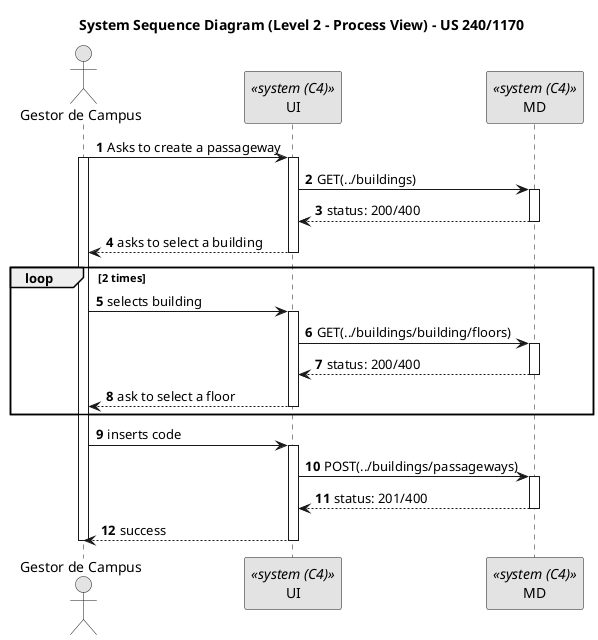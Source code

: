 @startuml
skinparam monochrome true
skinparam packageStyle rectangle
skinparam shadowing false

title System Sequence Diagram (Level 2 - Process View) - US 240/1170
autonumber
actor "Gestor de Campus" as actor
participant "UI" as UI <<system (C4)>>
participant "MD" as MD <<system (C4)>>


actor -> UI : Asks to create a passageway
activate actor
activate UI
UI -> MD: GET(../buildings)
activate MD
MD --> UI: status: 200/400
deactivate MD

UI --> actor: asks to select a building
deactivate UI

loop 2 times
actor -> UI: selects building
activate UI
UI -> MD: GET(../buildings/building/floors)
activate MD
MD --> UI: status: 200/400
deactivate MD
UI --> actor: ask to select a floor
deactivate UI
end

actor -> UI: inserts code
activate UI
UI -> MD: POST(../buildings/passageways)
activate MD
MD --> UI: status: 201/400
deactivate MD
UI --> actor: success

deactivate MD
deactivate UI
deactivate actor

@enduml
